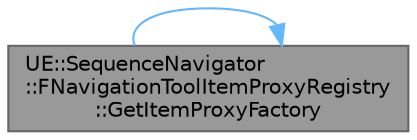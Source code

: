 digraph "UE::SequenceNavigator::FNavigationToolItemProxyRegistry::GetItemProxyFactory"
{
 // INTERACTIVE_SVG=YES
 // LATEX_PDF_SIZE
  bgcolor="transparent";
  edge [fontname=Helvetica,fontsize=10,labelfontname=Helvetica,labelfontsize=10];
  node [fontname=Helvetica,fontsize=10,shape=box,height=0.2,width=0.4];
  rankdir="RL";
  Node1 [id="Node000001",label="UE::SequenceNavigator\l::FNavigationToolItemProxyRegistry\l::GetItemProxyFactory",height=0.2,width=0.4,color="gray40", fillcolor="grey60", style="filled", fontcolor="black",tooltip="Gets the Item Proxy Factory if it was registered with the Item Proxy Type Name."];
  Node1 -> Node1 [id="edge1_Node000001_Node000001",dir="back",color="steelblue1",style="solid",tooltip=" "];
}
